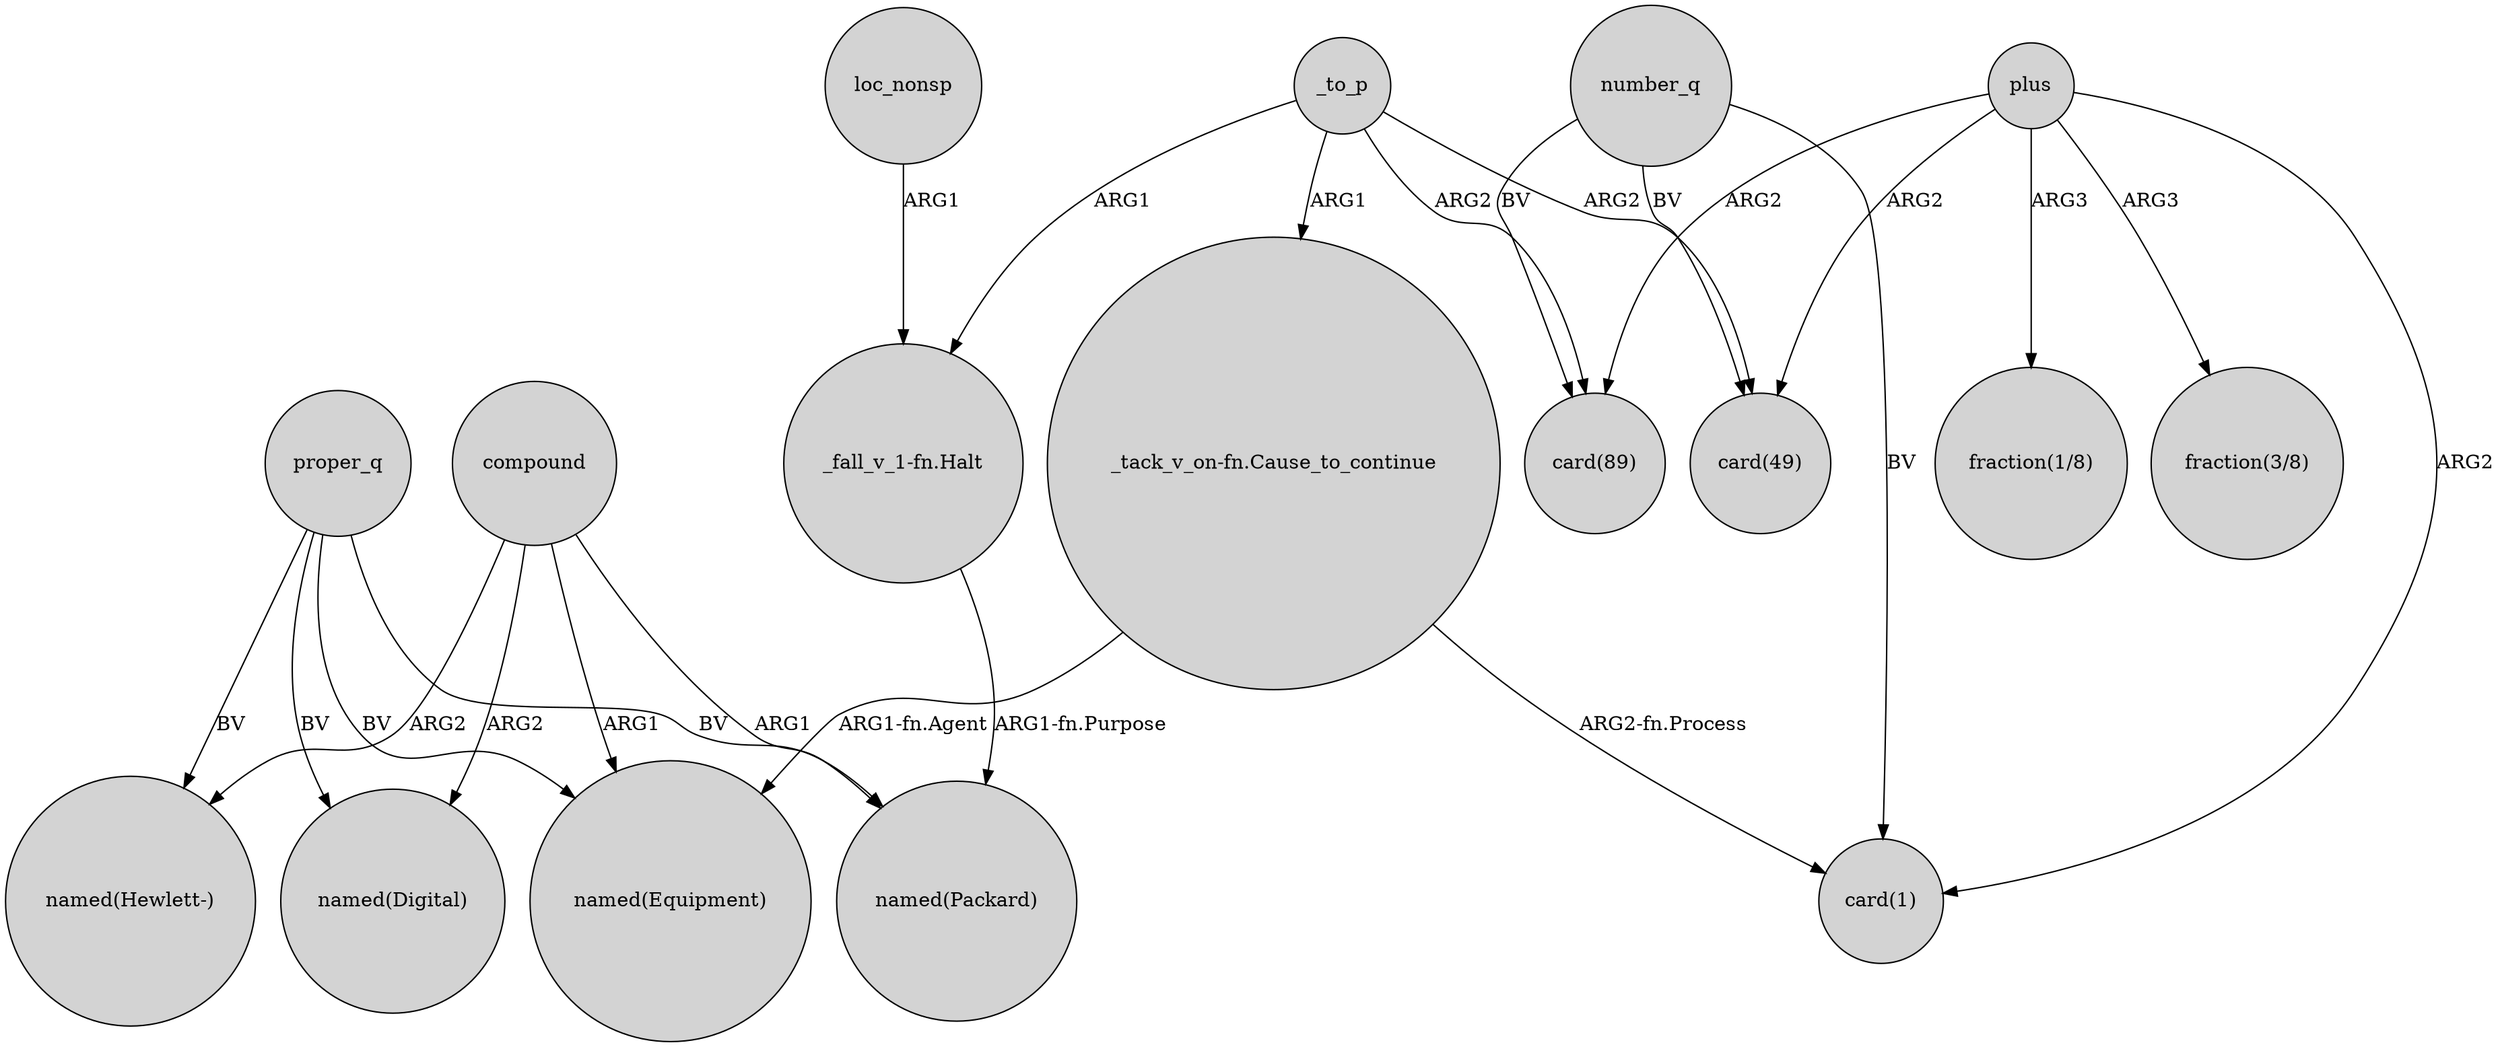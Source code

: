 digraph {
	node [shape=circle style=filled]
	_to_p -> "_tack_v_on-fn.Cause_to_continue" [label=ARG1]
	"_fall_v_1-fn.Halt" -> "named(Packard)" [label="ARG1-fn.Purpose"]
	compound -> "named(Equipment)" [label=ARG1]
	proper_q -> "named(Equipment)" [label=BV]
	number_q -> "card(1)" [label=BV]
	number_q -> "card(89)" [label=BV]
	proper_q -> "named(Hewlett-)" [label=BV]
	plus -> "fraction(1/8)" [label=ARG3]
	plus -> "card(49)" [label=ARG2]
	plus -> "card(1)" [label=ARG2]
	proper_q -> "named(Packard)" [label=BV]
	proper_q -> "named(Digital)" [label=BV]
	_to_p -> "card(89)" [label=ARG2]
	loc_nonsp -> "_fall_v_1-fn.Halt" [label=ARG1]
	"_tack_v_on-fn.Cause_to_continue" -> "named(Equipment)" [label="ARG1-fn.Agent"]
	compound -> "named(Packard)" [label=ARG1]
	plus -> "fraction(3/8)" [label=ARG3]
	plus -> "card(89)" [label=ARG2]
	"_tack_v_on-fn.Cause_to_continue" -> "card(1)" [label="ARG2-fn.Process"]
	compound -> "named(Digital)" [label=ARG2]
	_to_p -> "card(49)" [label=ARG2]
	number_q -> "card(49)" [label=BV]
	compound -> "named(Hewlett-)" [label=ARG2]
	_to_p -> "_fall_v_1-fn.Halt" [label=ARG1]
}
